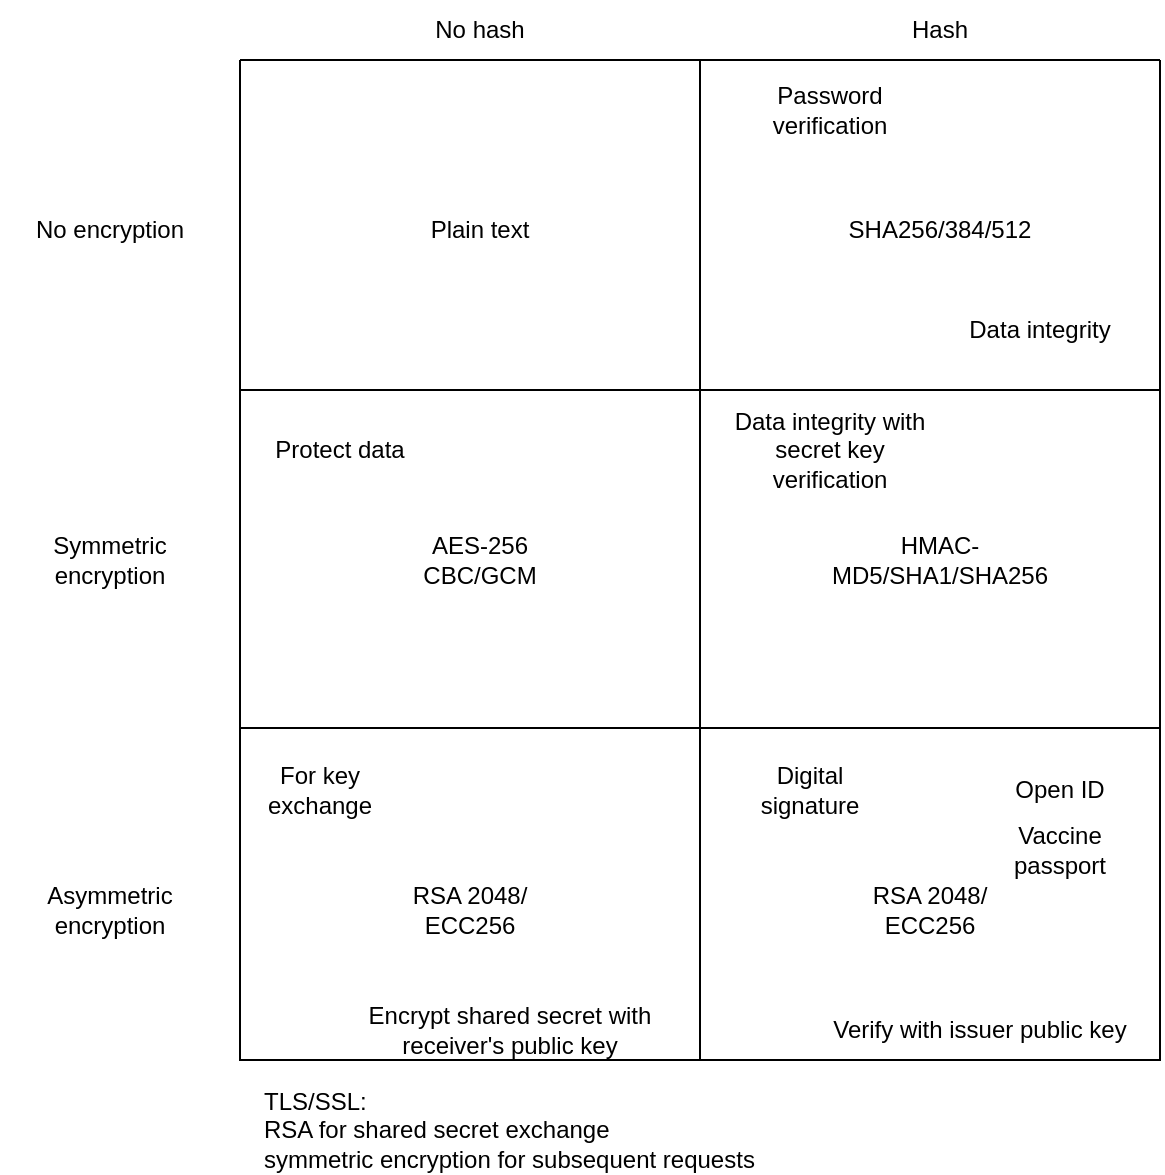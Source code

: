<mxfile version="18.0.5" type="github">
  <diagram id="rywNI7eLAIcjOMfBIOoY" name="Page-1">
    <mxGraphModel dx="1422" dy="794" grid="1" gridSize="10" guides="1" tooltips="1" connect="1" arrows="1" fold="1" page="1" pageScale="1" pageWidth="850" pageHeight="1100" math="0" shadow="0">
      <root>
        <mxCell id="0" />
        <mxCell id="1" parent="0" />
        <mxCell id="4WjZfDwvEFTE9s6ujMB4-1" value="" style="swimlane;startSize=0;" parent="1" vertex="1">
          <mxGeometry x="140" y="110" width="460" height="500" as="geometry" />
        </mxCell>
        <mxCell id="4WjZfDwvEFTE9s6ujMB4-10" value="Plain text" style="text;html=1;strokeColor=none;fillColor=none;align=center;verticalAlign=middle;whiteSpace=wrap;rounded=0;" parent="4WjZfDwvEFTE9s6ujMB4-1" vertex="1">
          <mxGeometry x="90" y="70" width="60" height="30" as="geometry" />
        </mxCell>
        <mxCell id="4WjZfDwvEFTE9s6ujMB4-11" value="SHA256/384/512" style="text;html=1;strokeColor=none;fillColor=none;align=center;verticalAlign=middle;whiteSpace=wrap;rounded=0;" parent="4WjZfDwvEFTE9s6ujMB4-1" vertex="1">
          <mxGeometry x="320" y="70" width="60" height="30" as="geometry" />
        </mxCell>
        <mxCell id="4WjZfDwvEFTE9s6ujMB4-12" value="AES-256 CBC/GCM" style="text;html=1;strokeColor=none;fillColor=none;align=center;verticalAlign=middle;whiteSpace=wrap;rounded=0;" parent="4WjZfDwvEFTE9s6ujMB4-1" vertex="1">
          <mxGeometry x="90" y="235" width="60" height="30" as="geometry" />
        </mxCell>
        <mxCell id="4WjZfDwvEFTE9s6ujMB4-13" value="HMAC-MD5/SHA1/SHA256" style="text;html=1;strokeColor=none;fillColor=none;align=center;verticalAlign=middle;whiteSpace=wrap;rounded=0;" parent="4WjZfDwvEFTE9s6ujMB4-1" vertex="1">
          <mxGeometry x="320" y="235" width="60" height="30" as="geometry" />
        </mxCell>
        <mxCell id="4WjZfDwvEFTE9s6ujMB4-14" value="Digital signature" style="text;html=1;strokeColor=none;fillColor=none;align=center;verticalAlign=middle;whiteSpace=wrap;rounded=0;" parent="4WjZfDwvEFTE9s6ujMB4-1" vertex="1">
          <mxGeometry x="255" y="350" width="60" height="30" as="geometry" />
        </mxCell>
        <mxCell id="4WjZfDwvEFTE9s6ujMB4-16" value="For key exchange" style="text;html=1;strokeColor=none;fillColor=none;align=center;verticalAlign=middle;whiteSpace=wrap;rounded=0;" parent="4WjZfDwvEFTE9s6ujMB4-1" vertex="1">
          <mxGeometry x="10" y="350" width="60" height="30" as="geometry" />
        </mxCell>
        <mxCell id="4WjZfDwvEFTE9s6ujMB4-17" value="Data integrity" style="text;html=1;strokeColor=none;fillColor=none;align=center;verticalAlign=middle;whiteSpace=wrap;rounded=0;" parent="4WjZfDwvEFTE9s6ujMB4-1" vertex="1">
          <mxGeometry x="350" y="120" width="100" height="30" as="geometry" />
        </mxCell>
        <mxCell id="4WjZfDwvEFTE9s6ujMB4-18" value="Password verification" style="text;html=1;strokeColor=none;fillColor=none;align=center;verticalAlign=middle;whiteSpace=wrap;rounded=0;" parent="4WjZfDwvEFTE9s6ujMB4-1" vertex="1">
          <mxGeometry x="240" y="10" width="110" height="30" as="geometry" />
        </mxCell>
        <mxCell id="4WjZfDwvEFTE9s6ujMB4-19" value="Protect data" style="text;html=1;strokeColor=none;fillColor=none;align=center;verticalAlign=middle;whiteSpace=wrap;rounded=0;" parent="4WjZfDwvEFTE9s6ujMB4-1" vertex="1">
          <mxGeometry x="10" y="180" width="80" height="30" as="geometry" />
        </mxCell>
        <mxCell id="4WjZfDwvEFTE9s6ujMB4-20" value="Data integrity with secret key verification" style="text;html=1;strokeColor=none;fillColor=none;align=center;verticalAlign=middle;whiteSpace=wrap;rounded=0;" parent="4WjZfDwvEFTE9s6ujMB4-1" vertex="1">
          <mxGeometry x="245" y="180" width="100" height="30" as="geometry" />
        </mxCell>
        <mxCell id="4WjZfDwvEFTE9s6ujMB4-21" value="RSA 2048/ ECC256" style="text;html=1;strokeColor=none;fillColor=none;align=center;verticalAlign=middle;whiteSpace=wrap;rounded=0;" parent="4WjZfDwvEFTE9s6ujMB4-1" vertex="1">
          <mxGeometry x="80" y="410" width="70" height="30" as="geometry" />
        </mxCell>
        <mxCell id="4WjZfDwvEFTE9s6ujMB4-15" value="RSA 2048/ ECC256" style="text;html=1;strokeColor=none;fillColor=none;align=center;verticalAlign=middle;whiteSpace=wrap;rounded=0;" parent="4WjZfDwvEFTE9s6ujMB4-1" vertex="1">
          <mxGeometry x="310" y="410" width="70" height="30" as="geometry" />
        </mxCell>
        <mxCell id="4WjZfDwvEFTE9s6ujMB4-22" value="Verify with issuer public key" style="text;html=1;strokeColor=none;fillColor=none;align=center;verticalAlign=middle;whiteSpace=wrap;rounded=0;" parent="4WjZfDwvEFTE9s6ujMB4-1" vertex="1">
          <mxGeometry x="290" y="470" width="160" height="30" as="geometry" />
        </mxCell>
        <mxCell id="4WjZfDwvEFTE9s6ujMB4-23" value="Encrypt shared secret with receiver&#39;s public key" style="text;html=1;strokeColor=none;fillColor=none;align=center;verticalAlign=middle;whiteSpace=wrap;rounded=0;" parent="4WjZfDwvEFTE9s6ujMB4-1" vertex="1">
          <mxGeometry x="50" y="470" width="170" height="30" as="geometry" />
        </mxCell>
        <mxCell id="89tiQ9NA3yXfcYq4EUNg-1" value="Open ID" style="text;html=1;strokeColor=none;fillColor=none;align=center;verticalAlign=middle;whiteSpace=wrap;rounded=0;" parent="4WjZfDwvEFTE9s6ujMB4-1" vertex="1">
          <mxGeometry x="380" y="350" width="60" height="30" as="geometry" />
        </mxCell>
        <mxCell id="89tiQ9NA3yXfcYq4EUNg-2" value="Vaccine passport" style="text;html=1;strokeColor=none;fillColor=none;align=center;verticalAlign=middle;whiteSpace=wrap;rounded=0;" parent="4WjZfDwvEFTE9s6ujMB4-1" vertex="1">
          <mxGeometry x="380" y="380" width="60" height="30" as="geometry" />
        </mxCell>
        <mxCell id="4WjZfDwvEFTE9s6ujMB4-2" value="" style="endArrow=none;html=1;rounded=0;entryX=1;entryY=0.25;entryDx=0;entryDy=0;exitX=0;exitY=0.25;exitDx=0;exitDy=0;" parent="1" edge="1">
          <mxGeometry width="50" height="50" relative="1" as="geometry">
            <mxPoint x="140" y="275" as="sourcePoint" />
            <mxPoint x="600" y="275" as="targetPoint" />
          </mxGeometry>
        </mxCell>
        <mxCell id="4WjZfDwvEFTE9s6ujMB4-3" value="" style="endArrow=none;html=1;rounded=0;entryX=1;entryY=0.75;entryDx=0;entryDy=0;exitX=0;exitY=0.75;exitDx=0;exitDy=0;" parent="1" edge="1">
          <mxGeometry width="50" height="50" relative="1" as="geometry">
            <mxPoint x="140" y="444" as="sourcePoint" />
            <mxPoint x="600" y="444" as="targetPoint" />
          </mxGeometry>
        </mxCell>
        <mxCell id="4WjZfDwvEFTE9s6ujMB4-4" value="" style="endArrow=none;html=1;rounded=0;entryX=0.5;entryY=0;entryDx=0;entryDy=0;exitX=0.5;exitY=1;exitDx=0;exitDy=0;" parent="1" source="4WjZfDwvEFTE9s6ujMB4-1" target="4WjZfDwvEFTE9s6ujMB4-1" edge="1">
          <mxGeometry width="50" height="50" relative="1" as="geometry">
            <mxPoint x="350" y="180" as="sourcePoint" />
            <mxPoint x="400" y="130" as="targetPoint" />
          </mxGeometry>
        </mxCell>
        <mxCell id="4WjZfDwvEFTE9s6ujMB4-5" value="No hash" style="text;html=1;strokeColor=none;fillColor=none;align=center;verticalAlign=middle;whiteSpace=wrap;rounded=0;" parent="1" vertex="1">
          <mxGeometry x="230" y="80" width="60" height="30" as="geometry" />
        </mxCell>
        <mxCell id="4WjZfDwvEFTE9s6ujMB4-6" value="Hash" style="text;html=1;strokeColor=none;fillColor=none;align=center;verticalAlign=middle;whiteSpace=wrap;rounded=0;" parent="1" vertex="1">
          <mxGeometry x="460" y="80" width="60" height="30" as="geometry" />
        </mxCell>
        <mxCell id="4WjZfDwvEFTE9s6ujMB4-7" value="No encryption" style="text;html=1;strokeColor=none;fillColor=none;align=center;verticalAlign=middle;whiteSpace=wrap;rounded=0;" parent="1" vertex="1">
          <mxGeometry x="20" y="180" width="110" height="30" as="geometry" />
        </mxCell>
        <mxCell id="4WjZfDwvEFTE9s6ujMB4-8" value="Symmetric encryption" style="text;html=1;strokeColor=none;fillColor=none;align=center;verticalAlign=middle;whiteSpace=wrap;rounded=0;" parent="1" vertex="1">
          <mxGeometry x="20" y="345" width="110" height="30" as="geometry" />
        </mxCell>
        <mxCell id="4WjZfDwvEFTE9s6ujMB4-9" value="Asymmetric encryption" style="text;html=1;strokeColor=none;fillColor=none;align=center;verticalAlign=middle;whiteSpace=wrap;rounded=0;" parent="1" vertex="1">
          <mxGeometry x="20" y="520" width="110" height="30" as="geometry" />
        </mxCell>
        <mxCell id="4WjZfDwvEFTE9s6ujMB4-24" value="TLS/SSL:&lt;br&gt;RSA for shared secret exchange&lt;br&gt;symmetric encryption for subsequent requests" style="text;html=1;strokeColor=none;fillColor=none;align=left;verticalAlign=middle;whiteSpace=wrap;rounded=0;" parent="1" vertex="1">
          <mxGeometry x="150" y="630" width="270" height="30" as="geometry" />
        </mxCell>
      </root>
    </mxGraphModel>
  </diagram>
</mxfile>
